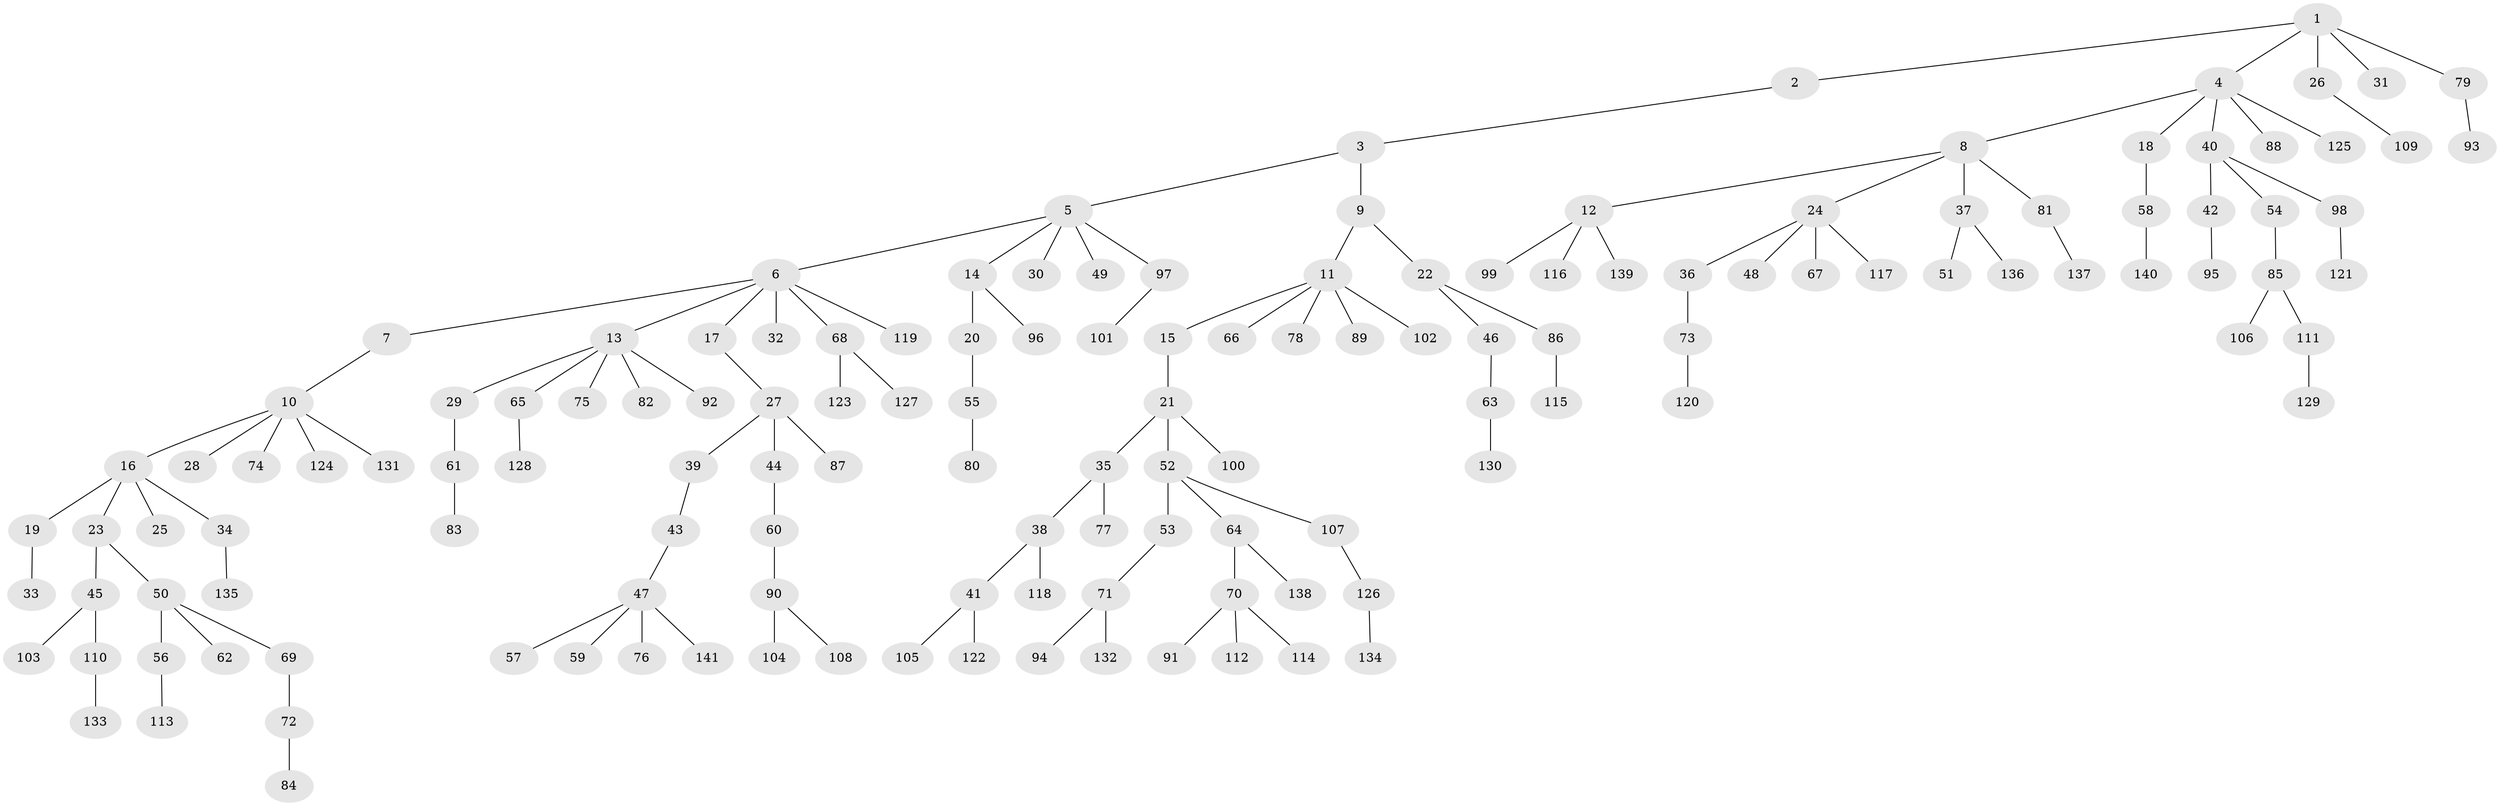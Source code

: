 // Generated by graph-tools (version 1.1) at 2025/53/03/09/25 04:53:17]
// undirected, 141 vertices, 140 edges
graph export_dot {
graph [start="1"]
  node [color=gray90,style=filled];
  1;
  2;
  3;
  4;
  5;
  6;
  7;
  8;
  9;
  10;
  11;
  12;
  13;
  14;
  15;
  16;
  17;
  18;
  19;
  20;
  21;
  22;
  23;
  24;
  25;
  26;
  27;
  28;
  29;
  30;
  31;
  32;
  33;
  34;
  35;
  36;
  37;
  38;
  39;
  40;
  41;
  42;
  43;
  44;
  45;
  46;
  47;
  48;
  49;
  50;
  51;
  52;
  53;
  54;
  55;
  56;
  57;
  58;
  59;
  60;
  61;
  62;
  63;
  64;
  65;
  66;
  67;
  68;
  69;
  70;
  71;
  72;
  73;
  74;
  75;
  76;
  77;
  78;
  79;
  80;
  81;
  82;
  83;
  84;
  85;
  86;
  87;
  88;
  89;
  90;
  91;
  92;
  93;
  94;
  95;
  96;
  97;
  98;
  99;
  100;
  101;
  102;
  103;
  104;
  105;
  106;
  107;
  108;
  109;
  110;
  111;
  112;
  113;
  114;
  115;
  116;
  117;
  118;
  119;
  120;
  121;
  122;
  123;
  124;
  125;
  126;
  127;
  128;
  129;
  130;
  131;
  132;
  133;
  134;
  135;
  136;
  137;
  138;
  139;
  140;
  141;
  1 -- 2;
  1 -- 4;
  1 -- 26;
  1 -- 31;
  1 -- 79;
  2 -- 3;
  3 -- 5;
  3 -- 9;
  4 -- 8;
  4 -- 18;
  4 -- 40;
  4 -- 88;
  4 -- 125;
  5 -- 6;
  5 -- 14;
  5 -- 30;
  5 -- 49;
  5 -- 97;
  6 -- 7;
  6 -- 13;
  6 -- 17;
  6 -- 32;
  6 -- 68;
  6 -- 119;
  7 -- 10;
  8 -- 12;
  8 -- 24;
  8 -- 37;
  8 -- 81;
  9 -- 11;
  9 -- 22;
  10 -- 16;
  10 -- 28;
  10 -- 74;
  10 -- 124;
  10 -- 131;
  11 -- 15;
  11 -- 66;
  11 -- 78;
  11 -- 89;
  11 -- 102;
  12 -- 99;
  12 -- 116;
  12 -- 139;
  13 -- 29;
  13 -- 65;
  13 -- 75;
  13 -- 82;
  13 -- 92;
  14 -- 20;
  14 -- 96;
  15 -- 21;
  16 -- 19;
  16 -- 23;
  16 -- 25;
  16 -- 34;
  17 -- 27;
  18 -- 58;
  19 -- 33;
  20 -- 55;
  21 -- 35;
  21 -- 52;
  21 -- 100;
  22 -- 46;
  22 -- 86;
  23 -- 45;
  23 -- 50;
  24 -- 36;
  24 -- 48;
  24 -- 67;
  24 -- 117;
  26 -- 109;
  27 -- 39;
  27 -- 44;
  27 -- 87;
  29 -- 61;
  34 -- 135;
  35 -- 38;
  35 -- 77;
  36 -- 73;
  37 -- 51;
  37 -- 136;
  38 -- 41;
  38 -- 118;
  39 -- 43;
  40 -- 42;
  40 -- 54;
  40 -- 98;
  41 -- 105;
  41 -- 122;
  42 -- 95;
  43 -- 47;
  44 -- 60;
  45 -- 103;
  45 -- 110;
  46 -- 63;
  47 -- 57;
  47 -- 59;
  47 -- 76;
  47 -- 141;
  50 -- 56;
  50 -- 62;
  50 -- 69;
  52 -- 53;
  52 -- 64;
  52 -- 107;
  53 -- 71;
  54 -- 85;
  55 -- 80;
  56 -- 113;
  58 -- 140;
  60 -- 90;
  61 -- 83;
  63 -- 130;
  64 -- 70;
  64 -- 138;
  65 -- 128;
  68 -- 123;
  68 -- 127;
  69 -- 72;
  70 -- 91;
  70 -- 112;
  70 -- 114;
  71 -- 94;
  71 -- 132;
  72 -- 84;
  73 -- 120;
  79 -- 93;
  81 -- 137;
  85 -- 106;
  85 -- 111;
  86 -- 115;
  90 -- 104;
  90 -- 108;
  97 -- 101;
  98 -- 121;
  107 -- 126;
  110 -- 133;
  111 -- 129;
  126 -- 134;
}
